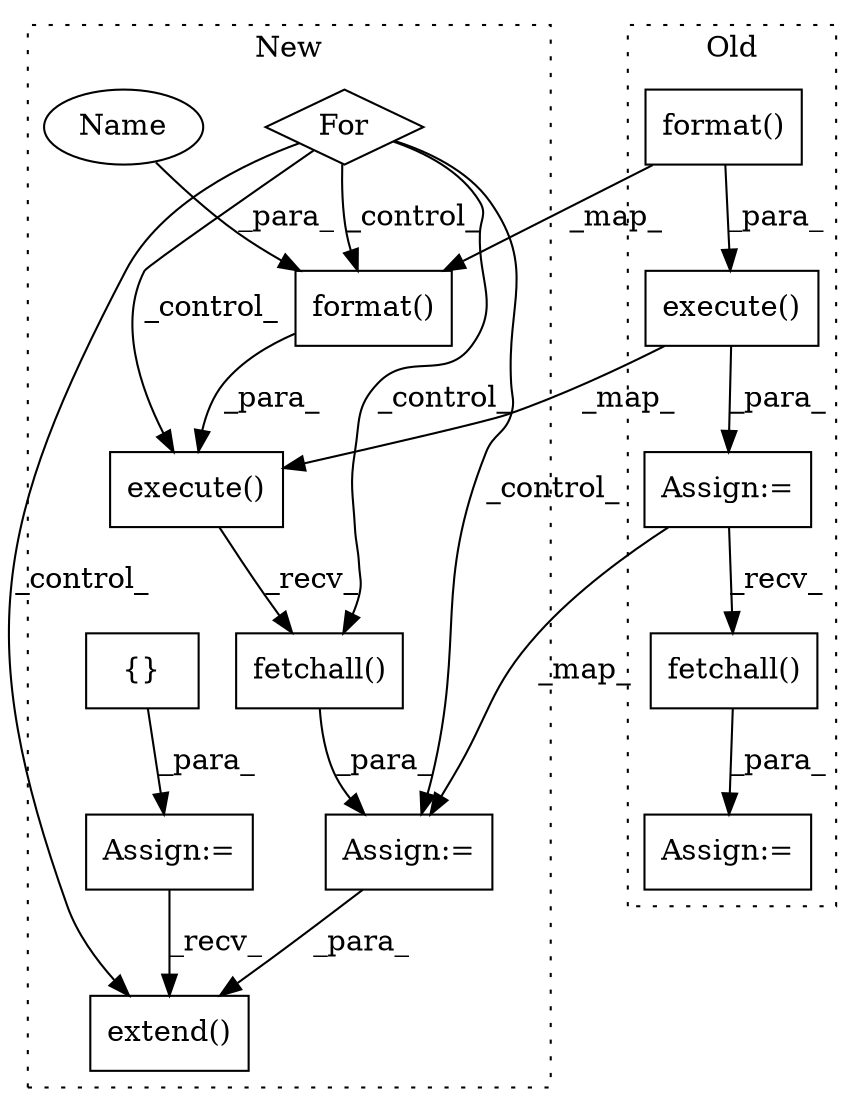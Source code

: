 digraph G {
subgraph cluster0 {
1 [label="fetchall()" a="75" s="3030" l="19" shape="box"];
3 [label="Assign:=" a="68" s="3027" l="3" shape="box"];
5 [label="Assign:=" a="68" s="2528" l="3" shape="box"];
6 [label="format()" a="75" s="2563,2739" l="58,15" shape="box"];
9 [label="execute()" a="75" s="2531,2754" l="32,10" shape="box"];
label = "Old";
style="dotted";
}
subgraph cluster1 {
2 [label="For" a="107" s="2824,2855" l="4,14" shape="diamond"];
4 [label="Assign:=" a="68" s="2886" l="3" shape="box"];
7 [label="format()" a="75" s="2925,3105" l="62,19" shape="box"];
8 [label="execute()" a="75" s="2889,3124" l="36,14" shape="box"];
10 [label="extend()" a="75" s="3162,3195" l="16,1" shape="box"];
11 [label="{}" a="59" s="2813,2813" l="2,1" shape="box"];
12 [label="fetchall()" a="75" s="2889" l="260" shape="box"];
13 [label="Assign:=" a="68" s="2810" l="3" shape="box"];
14 [label="Name" a="87" s="3030" l="8" shape="ellipse"];
label = "New";
style="dotted";
}
1 -> 3 [label="_para_"];
2 -> 12 [label="_control_"];
2 -> 4 [label="_control_"];
2 -> 10 [label="_control_"];
2 -> 7 [label="_control_"];
2 -> 8 [label="_control_"];
4 -> 10 [label="_para_"];
5 -> 4 [label="_map_"];
5 -> 1 [label="_recv_"];
6 -> 7 [label="_map_"];
6 -> 9 [label="_para_"];
7 -> 8 [label="_para_"];
8 -> 12 [label="_recv_"];
9 -> 5 [label="_para_"];
9 -> 8 [label="_map_"];
11 -> 13 [label="_para_"];
12 -> 4 [label="_para_"];
13 -> 10 [label="_recv_"];
14 -> 7 [label="_para_"];
}